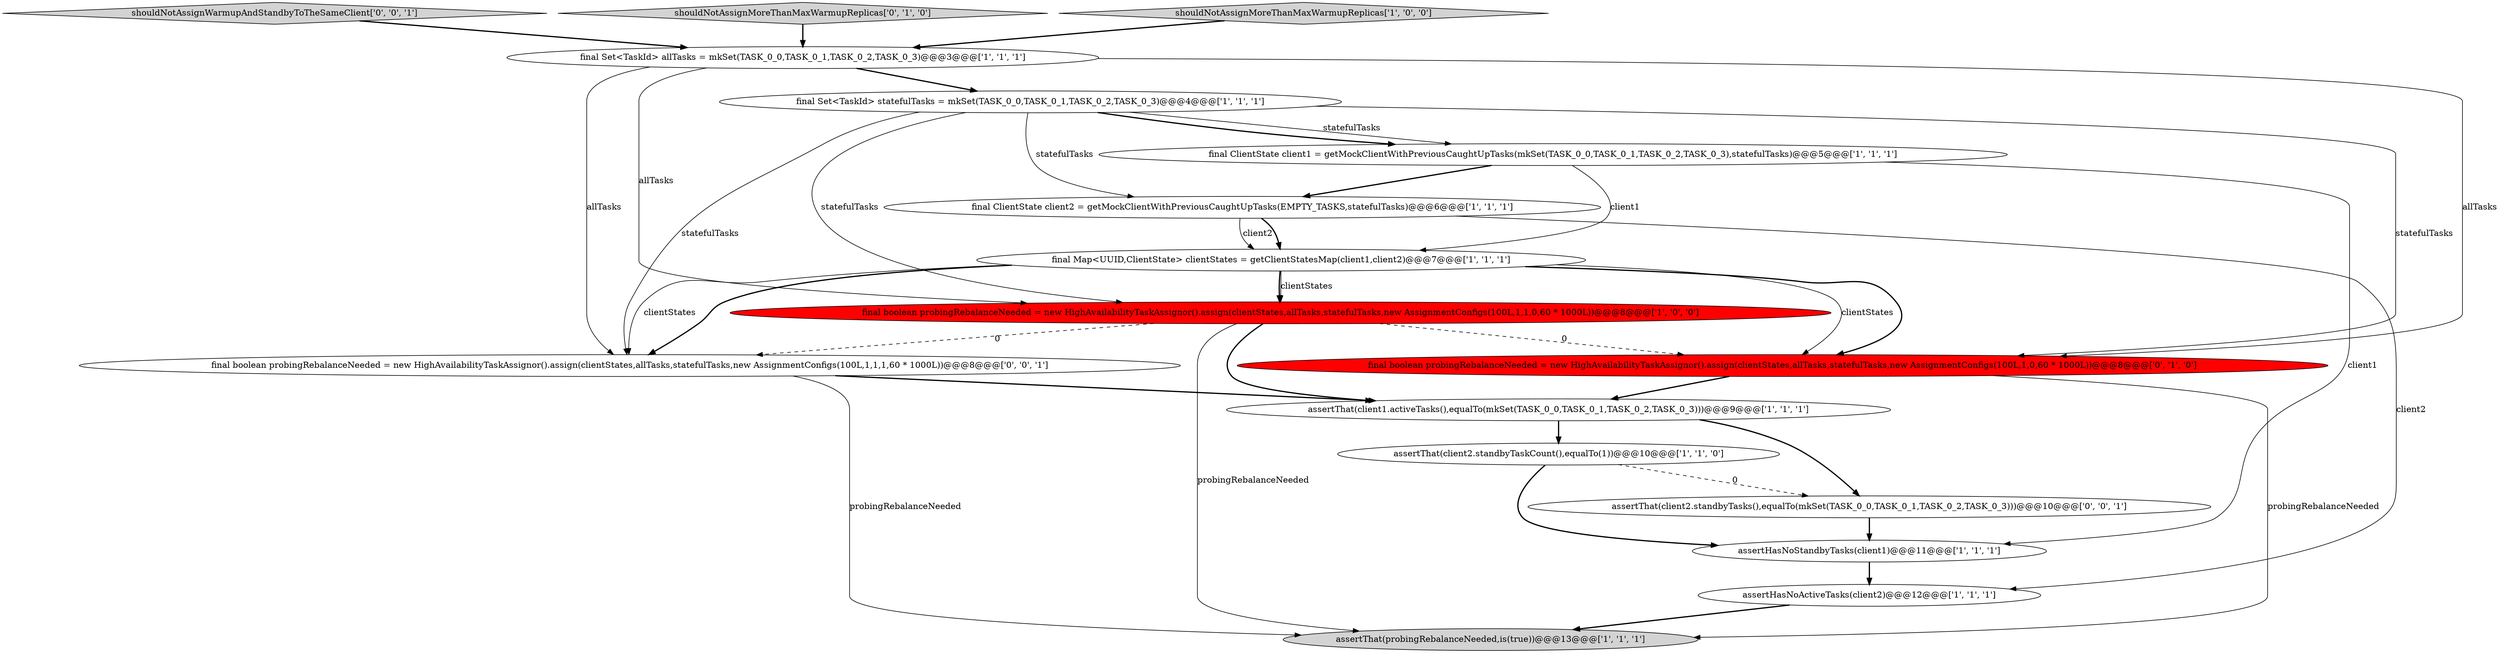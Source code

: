 digraph {
14 [style = filled, label = "shouldNotAssignWarmupAndStandbyToTheSameClient['0', '0', '1']", fillcolor = lightgray, shape = diamond image = "AAA0AAABBB3BBB"];
11 [style = filled, label = "final ClientState client1 = getMockClientWithPreviousCaughtUpTasks(mkSet(TASK_0_0,TASK_0_1,TASK_0_2,TASK_0_3),statefulTasks)@@@5@@@['1', '1', '1']", fillcolor = white, shape = ellipse image = "AAA0AAABBB1BBB"];
6 [style = filled, label = "final Set<TaskId> statefulTasks = mkSet(TASK_0_0,TASK_0_1,TASK_0_2,TASK_0_3)@@@4@@@['1', '1', '1']", fillcolor = white, shape = ellipse image = "AAA0AAABBB1BBB"];
3 [style = filled, label = "assertThat(probingRebalanceNeeded,is(true))@@@13@@@['1', '1', '1']", fillcolor = lightgray, shape = ellipse image = "AAA0AAABBB1BBB"];
12 [style = filled, label = "shouldNotAssignMoreThanMaxWarmupReplicas['0', '1', '0']", fillcolor = lightgray, shape = diamond image = "AAA0AAABBB2BBB"];
0 [style = filled, label = "final boolean probingRebalanceNeeded = new HighAvailabilityTaskAssignor().assign(clientStates,allTasks,statefulTasks,new AssignmentConfigs(100L,1,1,0,60 * 1000L))@@@8@@@['1', '0', '0']", fillcolor = red, shape = ellipse image = "AAA1AAABBB1BBB"];
5 [style = filled, label = "assertThat(client1.activeTasks(),equalTo(mkSet(TASK_0_0,TASK_0_1,TASK_0_2,TASK_0_3)))@@@9@@@['1', '1', '1']", fillcolor = white, shape = ellipse image = "AAA0AAABBB1BBB"];
16 [style = filled, label = "final boolean probingRebalanceNeeded = new HighAvailabilityTaskAssignor().assign(clientStates,allTasks,statefulTasks,new AssignmentConfigs(100L,1,1,1,60 * 1000L))@@@8@@@['0', '0', '1']", fillcolor = white, shape = ellipse image = "AAA0AAABBB3BBB"];
1 [style = filled, label = "assertThat(client2.standbyTaskCount(),equalTo(1))@@@10@@@['1', '1', '0']", fillcolor = white, shape = ellipse image = "AAA0AAABBB1BBB"];
4 [style = filled, label = "shouldNotAssignMoreThanMaxWarmupReplicas['1', '0', '0']", fillcolor = lightgray, shape = diamond image = "AAA0AAABBB1BBB"];
2 [style = filled, label = "final ClientState client2 = getMockClientWithPreviousCaughtUpTasks(EMPTY_TASKS,statefulTasks)@@@6@@@['1', '1', '1']", fillcolor = white, shape = ellipse image = "AAA0AAABBB1BBB"];
8 [style = filled, label = "final Map<UUID,ClientState> clientStates = getClientStatesMap(client1,client2)@@@7@@@['1', '1', '1']", fillcolor = white, shape = ellipse image = "AAA0AAABBB1BBB"];
9 [style = filled, label = "assertHasNoActiveTasks(client2)@@@12@@@['1', '1', '1']", fillcolor = white, shape = ellipse image = "AAA0AAABBB1BBB"];
10 [style = filled, label = "assertHasNoStandbyTasks(client1)@@@11@@@['1', '1', '1']", fillcolor = white, shape = ellipse image = "AAA0AAABBB1BBB"];
15 [style = filled, label = "assertThat(client2.standbyTasks(),equalTo(mkSet(TASK_0_0,TASK_0_1,TASK_0_2,TASK_0_3)))@@@10@@@['0', '0', '1']", fillcolor = white, shape = ellipse image = "AAA0AAABBB3BBB"];
13 [style = filled, label = "final boolean probingRebalanceNeeded = new HighAvailabilityTaskAssignor().assign(clientStates,allTasks,statefulTasks,new AssignmentConfigs(100L,1,0,60 * 1000L))@@@8@@@['0', '1', '0']", fillcolor = red, shape = ellipse image = "AAA1AAABBB2BBB"];
7 [style = filled, label = "final Set<TaskId> allTasks = mkSet(TASK_0_0,TASK_0_1,TASK_0_2,TASK_0_3)@@@3@@@['1', '1', '1']", fillcolor = white, shape = ellipse image = "AAA0AAABBB1BBB"];
2->8 [style = solid, label="client2"];
8->16 [style = bold, label=""];
15->10 [style = bold, label=""];
8->13 [style = solid, label="clientStates"];
16->3 [style = solid, label="probingRebalanceNeeded"];
11->10 [style = solid, label="client1"];
13->3 [style = solid, label="probingRebalanceNeeded"];
1->15 [style = dashed, label="0"];
0->16 [style = dashed, label="0"];
2->9 [style = solid, label="client2"];
5->15 [style = bold, label=""];
8->16 [style = solid, label="clientStates"];
6->0 [style = solid, label="statefulTasks"];
6->11 [style = solid, label="statefulTasks"];
12->7 [style = bold, label=""];
11->2 [style = bold, label=""];
4->7 [style = bold, label=""];
14->7 [style = bold, label=""];
6->2 [style = solid, label="statefulTasks"];
8->0 [style = bold, label=""];
5->1 [style = bold, label=""];
7->13 [style = solid, label="allTasks"];
7->0 [style = solid, label="allTasks"];
6->13 [style = solid, label="statefulTasks"];
8->0 [style = solid, label="clientStates"];
6->11 [style = bold, label=""];
0->13 [style = dashed, label="0"];
7->6 [style = bold, label=""];
13->5 [style = bold, label=""];
16->5 [style = bold, label=""];
9->3 [style = bold, label=""];
7->16 [style = solid, label="allTasks"];
10->9 [style = bold, label=""];
0->3 [style = solid, label="probingRebalanceNeeded"];
1->10 [style = bold, label=""];
11->8 [style = solid, label="client1"];
8->13 [style = bold, label=""];
2->8 [style = bold, label=""];
0->5 [style = bold, label=""];
6->16 [style = solid, label="statefulTasks"];
}
